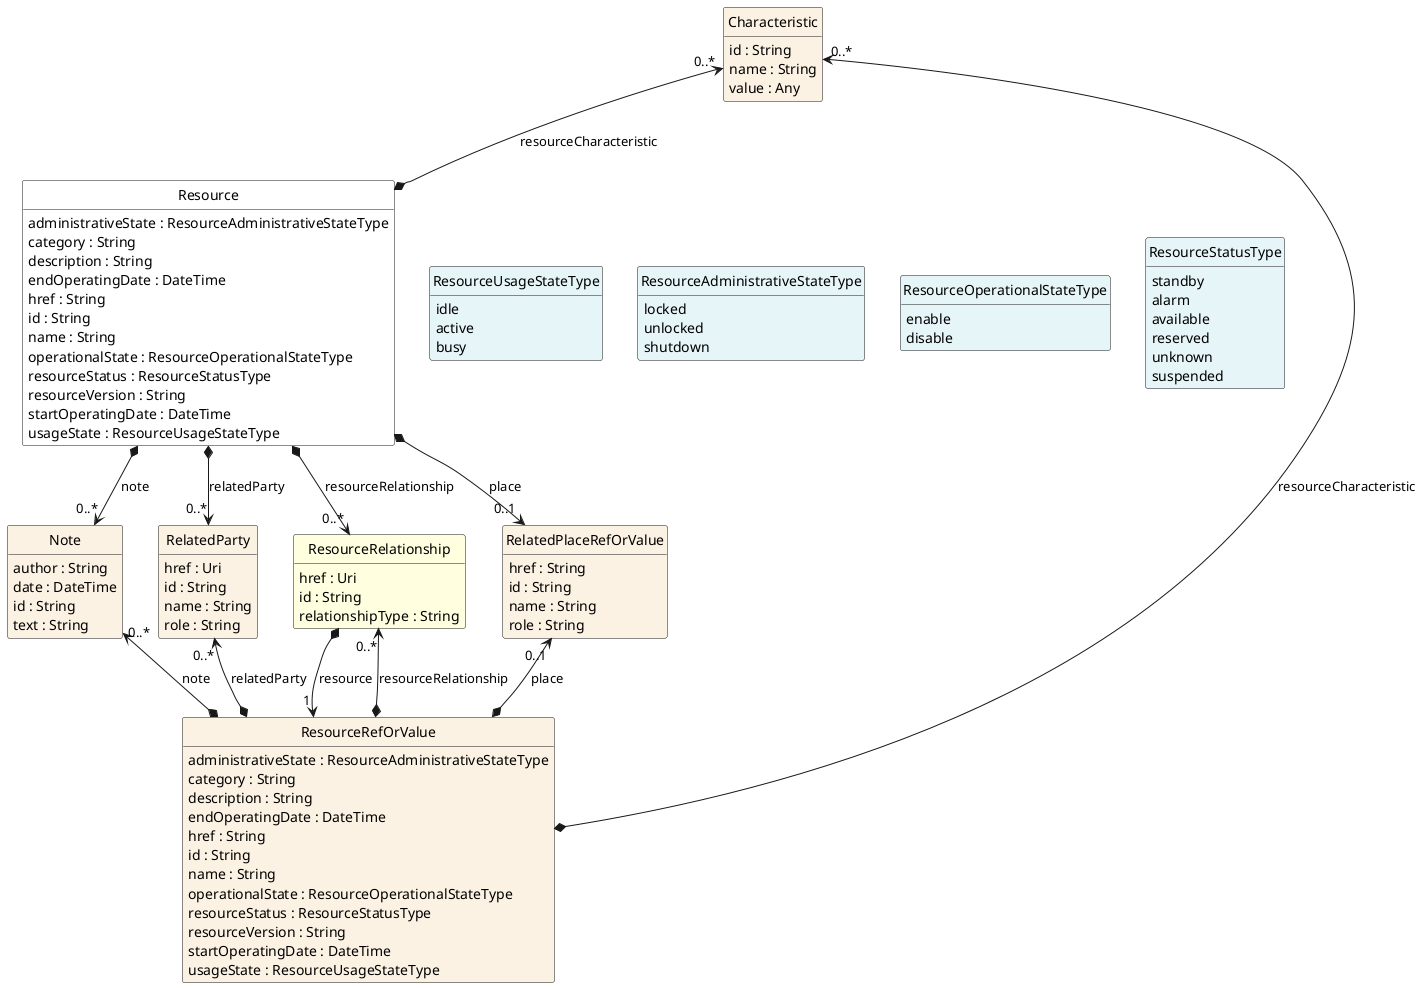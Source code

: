 ------------------------
/Users/laurenz/graphql-mongodb/uml_diagramms/Resource_Resource.png

@startuml resource
hide circle
hide methods
hide stereotype
show <<Enumeration>> stereotype
skinparam class {
   BackgroundColor<<Enumeration>> #E6F5F7
   BackgroundColor<<Ref>> #FFFFE0
   BackgroundColor<<Pivot>> #FFFFFFF
   BackgroundColor #FCF2E3
}

class Resource <<Pivot>>{
    administrativeState : ResourceAdministrativeStateType
    category : String
    description : String
    endOperatingDate : DateTime
    href : String
    id : String
    name : String
    operationalState : ResourceOperationalStateType
    resourceStatus : ResourceStatusType
    resourceVersion : String
    startOperatingDate : DateTime
    usageState : ResourceUsageStateType
}

class ResourceStatusType <<Enumeration>> {
    standby
    alarm
    available
    reserved
    unknown
    suspended
}

class ResourceUsageStateType <<Enumeration>> {
    idle
    active
    busy
}

class ResourceAdministrativeStateType <<Enumeration>> {
    locked
    unlocked
    shutdown
}

class ResourceOperationalStateType <<Enumeration>> {
    enable
    disable
}

class Note  {
    author : String
    date : DateTime
    id : String
    text : String
}

class Characteristic  {
    id : String
    name : String
    value : Any
}



/' class ResourceSpecificationRef  <<Ref>> {
    href : Uri
    id : String
    name : String
    version : String
    @baseType : String
    @referredType : String
    @schemaLocation : Uri
    @type : String
}
 '/
class RelatedParty  {
    href : Uri
    id : String
    name : String
    role : String
}


class ResourceRelationship  <<Ref>> {
    href : Uri
    id : String
    relationshipType : String
}

class ResourceRefOrValue  {
    administrativeState : ResourceAdministrativeStateType
    category : String
    description : String
    endOperatingDate : DateTime
    href : String
    id : String
    name : String
    operationalState : ResourceOperationalStateType
    resourceStatus : ResourceStatusType
    resourceVersion : String
    startOperatingDate : DateTime
    usageState : ResourceUsageStateType
}

class RelatedPlaceRefOrValue  {
    href : String
    id : String
    name : String
    role : String
}

Resource *-->  "0..*" Note : note

Resource *-->  "0..*" RelatedParty : relatedParty

Resource *-->  "0..1" RelatedPlaceRefOrValue : place

Resource *-->  "0..*" ResourceRelationship : resourceRelationship

/' Resource *-->  "0..1" ResourceSpecificationRef : resourceSpecification '/

Resource -right[hidden]-> ResourceUsageStateType

ResourceUsageStateType -right[hidden]-> ResourceAdministrativeStateType

ResourceAdministrativeStateType -right[hidden]-> ResourceOperationalStateType

ResourceOperationalStateType -right[hidden]-> ResourceStatusType

Characteristic "0..*" <--* Resource : resourceCharacteristic


Note "0..*" <--* ResourceRefOrValue : note

ResourceRelationship *-->  "1" ResourceRefOrValue : resource

ResourceRelationship "0..*" <--* ResourceRefOrValue : resourceRelationship

RelatedParty "0..*" <--* ResourceRefOrValue : relatedParty

RelatedPlaceRefOrValue "0..1" <--* ResourceRefOrValue : place

/' ResourceSpecificationRef "0..1" <--* ResourceRefOrValue : resourceSpecification '/

Characteristic "0..*" <--* ResourceRefOrValue : resourceCharacteristic

@enduml

PlantUML version 1.2019.00(Sun Jan 13 16:46:42 CET 2019)
(GPL source distribution)
Java Runtime: Java(TM) SE Runtime Environment
JVM: Java HotSpot(TM) Client VM
Java Version: 1.8.0_231-b11
Operating System: Windows 10
OS Version: 10.0
Default Encoding: Cp1252
Language: de
Country: DE

------------------------
